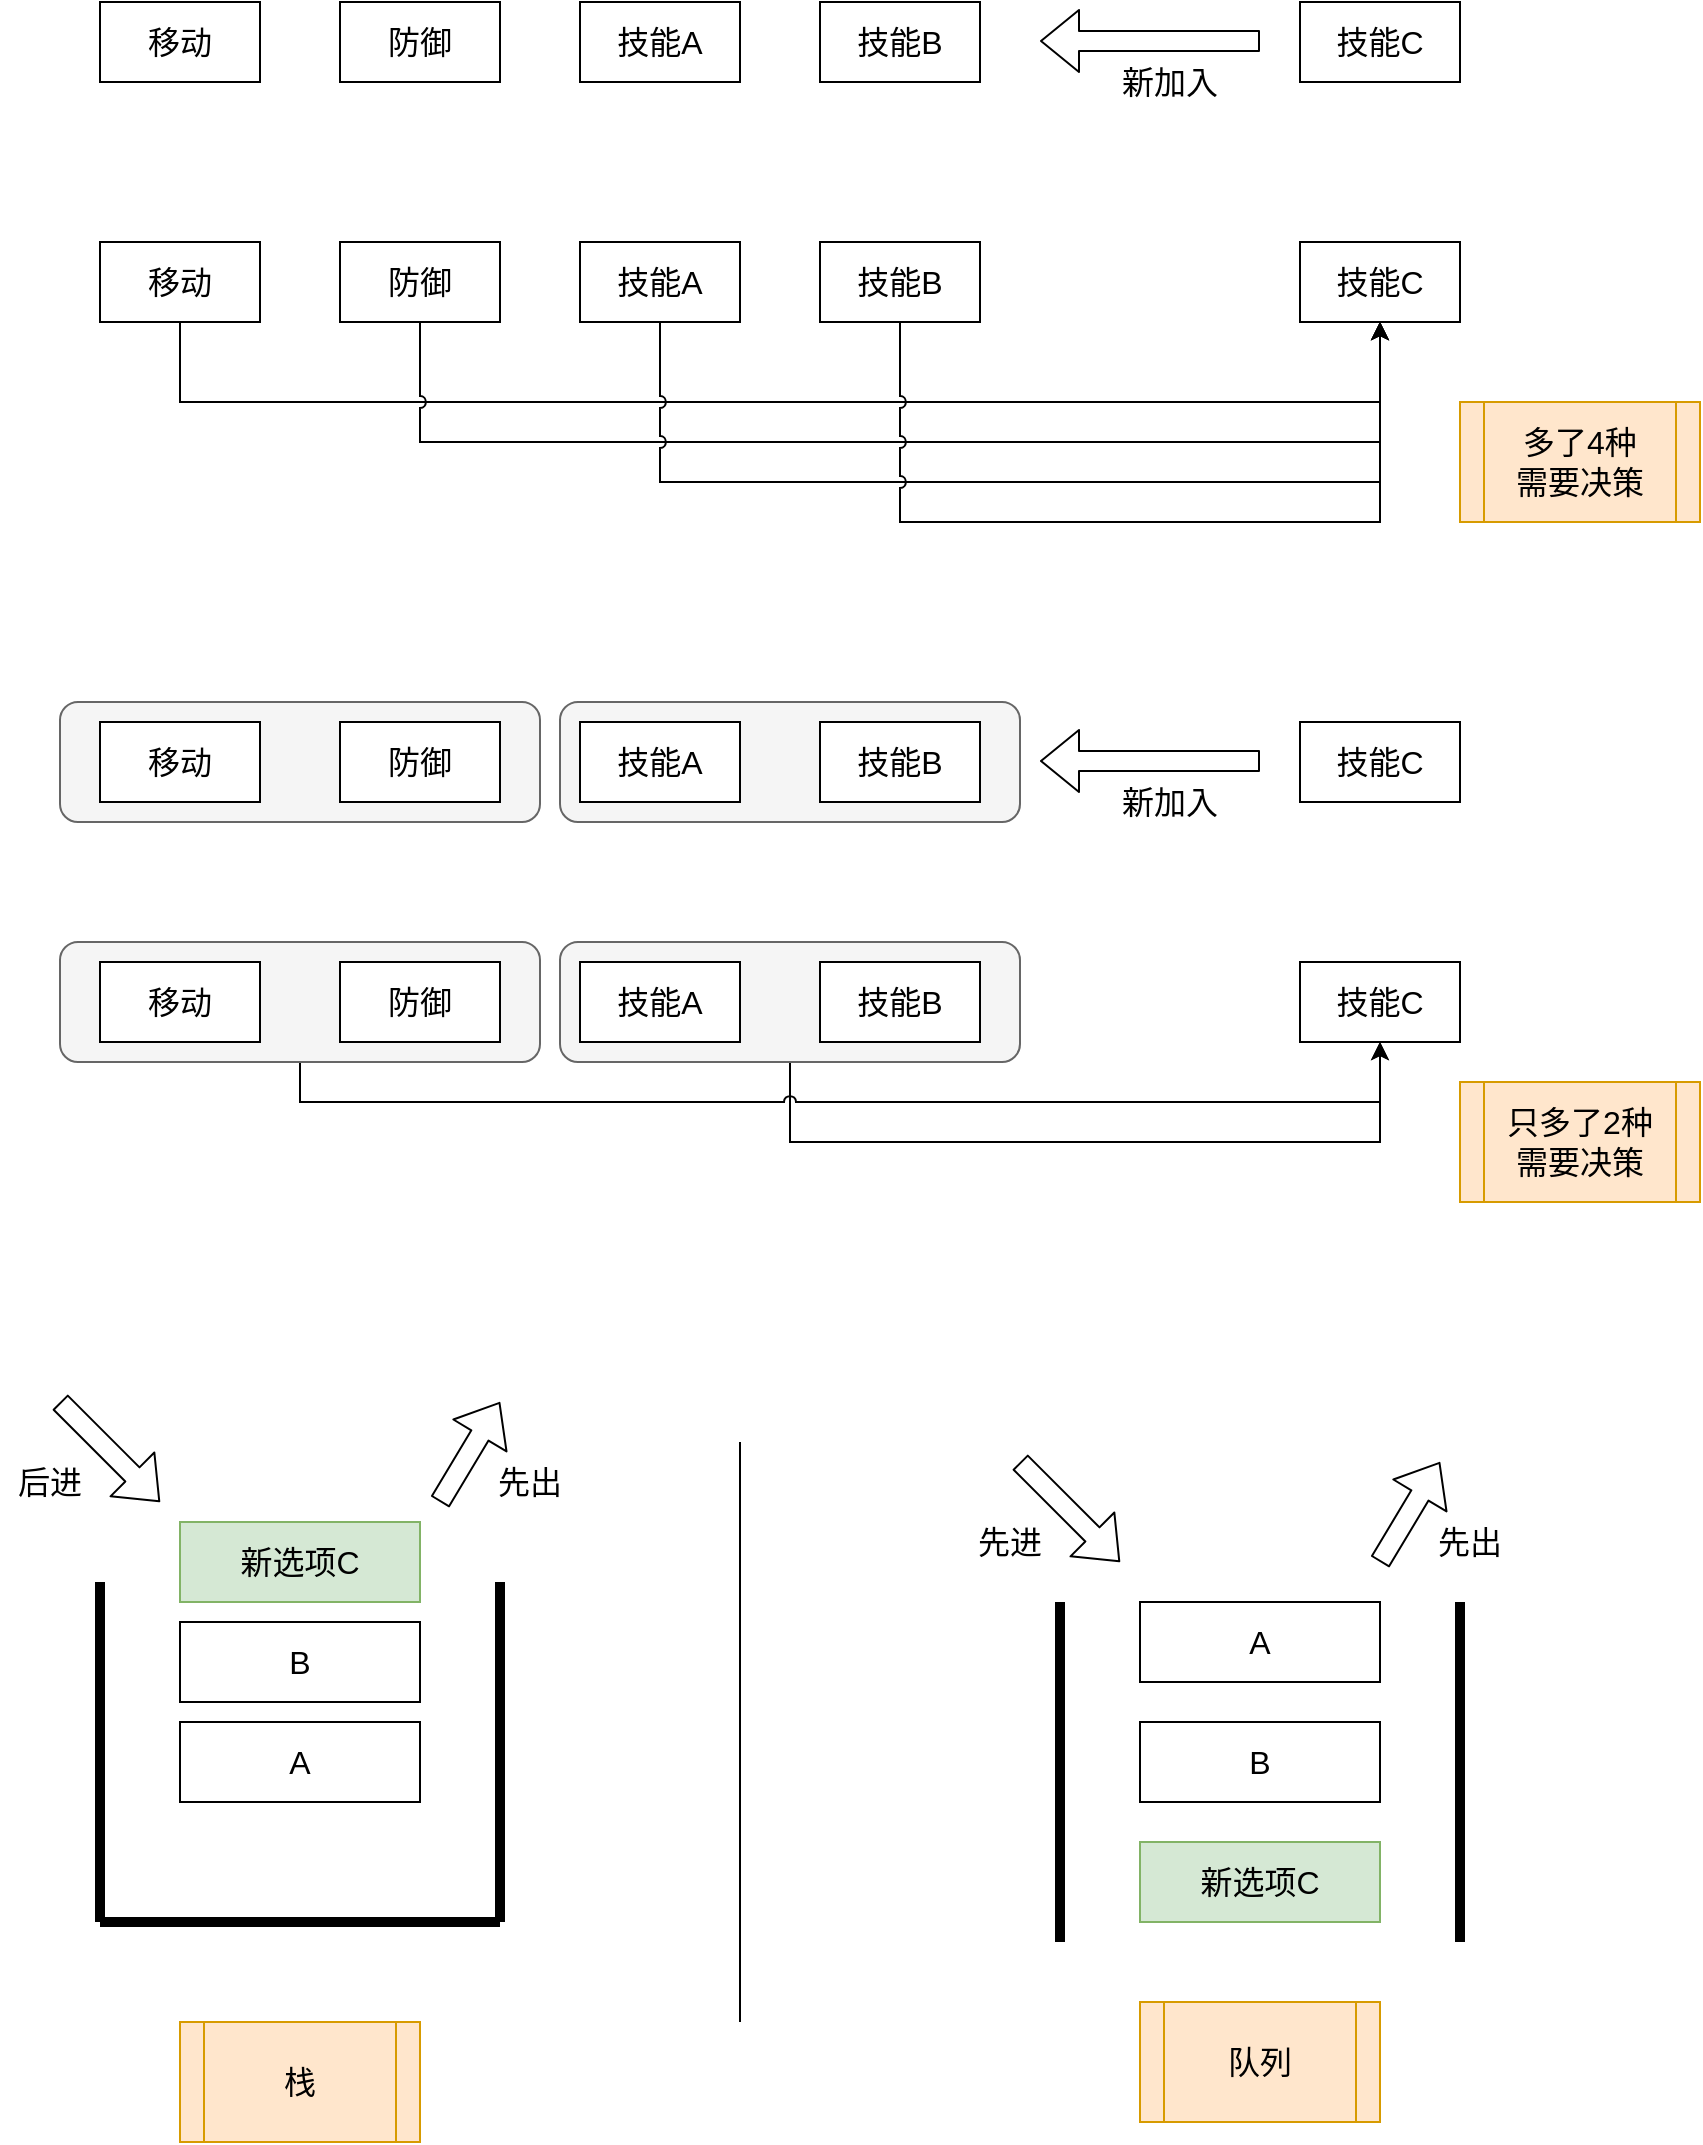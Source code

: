 <mxfile version="15.2.7" type="device"><diagram id="1-2ACEy1DYfwMNyLRLpH" name="第 1 页"><mxGraphModel dx="1921" dy="1189" grid="1" gridSize="10" guides="1" tooltips="1" connect="1" arrows="1" fold="1" page="0" pageScale="1" pageWidth="1600" pageHeight="900" math="0" shadow="0"><root><mxCell id="0"/><mxCell id="1" parent="0"/><mxCell id="Vtt4ZSthcHsYdzRU8xnY-23" style="edgeStyle=orthogonalEdgeStyle;rounded=0;orthogonalLoop=1;jettySize=auto;html=1;exitX=0.5;exitY=1;exitDx=0;exitDy=0;entryX=0.5;entryY=1;entryDx=0;entryDy=0;jumpStyle=arc;fontSize=16;" edge="1" parent="1" source="Vtt4ZSthcHsYdzRU8xnY-21" target="Vtt4ZSthcHsYdzRU8xnY-16"><mxGeometry relative="1" as="geometry"><Array as="points"><mxPoint x="585" y="770"/><mxPoint x="880" y="770"/></Array></mxGeometry></mxCell><mxCell id="Vtt4ZSthcHsYdzRU8xnY-21" value="" style="rounded=1;whiteSpace=wrap;html=1;fillColor=#f5f5f5;strokeColor=#666666;fontColor=#333333;fontSize=16;" vertex="1" parent="1"><mxGeometry x="470" y="670" width="230" height="60" as="geometry"/></mxCell><mxCell id="Vtt4ZSthcHsYdzRU8xnY-22" style="edgeStyle=orthogonalEdgeStyle;rounded=0;orthogonalLoop=1;jettySize=auto;html=1;exitX=0.5;exitY=1;exitDx=0;exitDy=0;entryX=0.5;entryY=1;entryDx=0;entryDy=0;jumpStyle=arc;fontSize=16;" edge="1" parent="1" source="Vtt4ZSthcHsYdzRU8xnY-20" target="Vtt4ZSthcHsYdzRU8xnY-16"><mxGeometry relative="1" as="geometry"/></mxCell><mxCell id="Vtt4ZSthcHsYdzRU8xnY-20" value="" style="rounded=1;whiteSpace=wrap;html=1;fillColor=#f5f5f5;strokeColor=#666666;fontColor=#333333;fontSize=16;" vertex="1" parent="1"><mxGeometry x="220" y="670" width="240" height="60" as="geometry"/></mxCell><mxCell id="Vtt4ZSthcHsYdzRU8xnY-19" value="" style="rounded=1;whiteSpace=wrap;html=1;fillColor=#f5f5f5;strokeColor=#666666;fontColor=#333333;fontSize=16;" vertex="1" parent="1"><mxGeometry x="470" y="550" width="230" height="60" as="geometry"/></mxCell><mxCell id="Vtt4ZSthcHsYdzRU8xnY-18" value="" style="rounded=1;whiteSpace=wrap;html=1;fillColor=#f5f5f5;strokeColor=#666666;fontColor=#333333;fontSize=16;" vertex="1" parent="1"><mxGeometry x="220" y="550" width="240" height="60" as="geometry"/></mxCell><mxCell id="5MTt7jYOTVnq4fT-95j9-1" value="移动" style="rounded=0;whiteSpace=wrap;html=1;fontSize=16;" parent="1" vertex="1"><mxGeometry x="240" y="200" width="80" height="40" as="geometry"/></mxCell><mxCell id="5MTt7jYOTVnq4fT-95j9-2" value="防御" style="rounded=0;whiteSpace=wrap;html=1;fontSize=16;" parent="1" vertex="1"><mxGeometry x="360" y="200" width="80" height="40" as="geometry"/></mxCell><mxCell id="5MTt7jYOTVnq4fT-95j9-3" value="技能A" style="rounded=0;whiteSpace=wrap;html=1;fontSize=16;" parent="1" vertex="1"><mxGeometry x="480" y="200" width="80" height="40" as="geometry"/></mxCell><mxCell id="5MTt7jYOTVnq4fT-95j9-4" value="技能B" style="rounded=0;whiteSpace=wrap;html=1;fontSize=16;" parent="1" vertex="1"><mxGeometry x="600" y="200" width="80" height="40" as="geometry"/></mxCell><mxCell id="5MTt7jYOTVnq4fT-95j9-6" value="技能C" style="rounded=0;whiteSpace=wrap;html=1;fontSize=16;" parent="1" vertex="1"><mxGeometry x="840" y="200" width="80" height="40" as="geometry"/></mxCell><mxCell id="5MTt7jYOTVnq4fT-95j9-7" value="" style="shape=flexArrow;endArrow=classic;html=1;fontSize=16;" parent="1" edge="1"><mxGeometry width="50" height="50" relative="1" as="geometry"><mxPoint x="820" y="219.5" as="sourcePoint"/><mxPoint x="710" y="219.5" as="targetPoint"/></mxGeometry></mxCell><mxCell id="5MTt7jYOTVnq4fT-95j9-8" value="新加入" style="text;html=1;strokeColor=none;fillColor=none;align=center;verticalAlign=middle;whiteSpace=wrap;rounded=0;fontSize=16;" parent="1" vertex="1"><mxGeometry x="750" y="230" width="50" height="20" as="geometry"/></mxCell><mxCell id="5MTt7jYOTVnq4fT-95j9-17" style="edgeStyle=orthogonalEdgeStyle;rounded=0;orthogonalLoop=1;jettySize=auto;html=1;exitX=0.5;exitY=1;exitDx=0;exitDy=0;entryX=0.5;entryY=1;entryDx=0;entryDy=0;jumpStyle=arc;fontSize=16;" parent="1" source="5MTt7jYOTVnq4fT-95j9-9" target="5MTt7jYOTVnq4fT-95j9-13" edge="1"><mxGeometry relative="1" as="geometry"><Array as="points"><mxPoint x="280" y="400"/><mxPoint x="880" y="400"/></Array></mxGeometry></mxCell><mxCell id="5MTt7jYOTVnq4fT-95j9-9" value="移动" style="rounded=0;whiteSpace=wrap;html=1;fontSize=16;" parent="1" vertex="1"><mxGeometry x="240" y="320" width="80" height="40" as="geometry"/></mxCell><mxCell id="5MTt7jYOTVnq4fT-95j9-18" style="edgeStyle=orthogonalEdgeStyle;rounded=0;orthogonalLoop=1;jettySize=auto;html=1;exitX=0.5;exitY=1;exitDx=0;exitDy=0;entryX=0.5;entryY=1;entryDx=0;entryDy=0;jumpStyle=arc;fontSize=16;" parent="1" source="5MTt7jYOTVnq4fT-95j9-10" target="5MTt7jYOTVnq4fT-95j9-13" edge="1"><mxGeometry relative="1" as="geometry"><Array as="points"><mxPoint x="400" y="420"/><mxPoint x="880" y="420"/></Array></mxGeometry></mxCell><mxCell id="5MTt7jYOTVnq4fT-95j9-10" value="防御" style="rounded=0;whiteSpace=wrap;html=1;fontSize=16;" parent="1" vertex="1"><mxGeometry x="360" y="320" width="80" height="40" as="geometry"/></mxCell><mxCell id="5MTt7jYOTVnq4fT-95j9-19" style="edgeStyle=orthogonalEdgeStyle;rounded=0;orthogonalLoop=1;jettySize=auto;html=1;exitX=0.5;exitY=1;exitDx=0;exitDy=0;entryX=0.5;entryY=1;entryDx=0;entryDy=0;jumpStyle=arc;fontSize=16;" parent="1" source="5MTt7jYOTVnq4fT-95j9-11" target="5MTt7jYOTVnq4fT-95j9-13" edge="1"><mxGeometry relative="1" as="geometry"><Array as="points"><mxPoint x="520" y="440"/><mxPoint x="880" y="440"/></Array></mxGeometry></mxCell><mxCell id="5MTt7jYOTVnq4fT-95j9-11" value="技能A" style="rounded=0;whiteSpace=wrap;html=1;fontSize=16;" parent="1" vertex="1"><mxGeometry x="480" y="320" width="80" height="40" as="geometry"/></mxCell><mxCell id="5MTt7jYOTVnq4fT-95j9-20" style="edgeStyle=orthogonalEdgeStyle;rounded=0;orthogonalLoop=1;jettySize=auto;html=1;exitX=0.5;exitY=1;exitDx=0;exitDy=0;jumpStyle=arc;entryX=0.5;entryY=1;entryDx=0;entryDy=0;fontSize=16;" parent="1" source="5MTt7jYOTVnq4fT-95j9-12" target="5MTt7jYOTVnq4fT-95j9-13" edge="1"><mxGeometry relative="1" as="geometry"><mxPoint x="880" y="370" as="targetPoint"/><Array as="points"><mxPoint x="640" y="460"/><mxPoint x="880" y="460"/></Array></mxGeometry></mxCell><mxCell id="5MTt7jYOTVnq4fT-95j9-12" value="技能B" style="rounded=0;whiteSpace=wrap;html=1;fontSize=16;" parent="1" vertex="1"><mxGeometry x="600" y="320" width="80" height="40" as="geometry"/></mxCell><mxCell id="5MTt7jYOTVnq4fT-95j9-13" value="技能C" style="rounded=0;whiteSpace=wrap;html=1;fontSize=16;" parent="1" vertex="1"><mxGeometry x="840" y="320" width="80" height="40" as="geometry"/></mxCell><mxCell id="5MTt7jYOTVnq4fT-95j9-21" value="多了4种&lt;br style=&quot;font-size: 16px;&quot;&gt;需要决策" style="shape=process;whiteSpace=wrap;html=1;backgroundOutline=1;fillColor=#ffe6cc;strokeColor=#d79b00;fontSize=16;" parent="1" vertex="1"><mxGeometry x="920" y="400" width="120" height="60" as="geometry"/></mxCell><mxCell id="Vtt4ZSthcHsYdzRU8xnY-1" value="移动" style="rounded=0;whiteSpace=wrap;html=1;fontSize=16;" vertex="1" parent="1"><mxGeometry x="240" y="560" width="80" height="40" as="geometry"/></mxCell><mxCell id="Vtt4ZSthcHsYdzRU8xnY-2" value="防御" style="rounded=0;whiteSpace=wrap;html=1;fontSize=16;" vertex="1" parent="1"><mxGeometry x="360" y="560" width="80" height="40" as="geometry"/></mxCell><mxCell id="Vtt4ZSthcHsYdzRU8xnY-3" value="技能A" style="rounded=0;whiteSpace=wrap;html=1;fontSize=16;" vertex="1" parent="1"><mxGeometry x="480" y="560" width="80" height="40" as="geometry"/></mxCell><mxCell id="Vtt4ZSthcHsYdzRU8xnY-4" value="技能B" style="rounded=0;whiteSpace=wrap;html=1;fontSize=16;" vertex="1" parent="1"><mxGeometry x="600" y="560" width="80" height="40" as="geometry"/></mxCell><mxCell id="Vtt4ZSthcHsYdzRU8xnY-5" value="技能C" style="rounded=0;whiteSpace=wrap;html=1;fontSize=16;" vertex="1" parent="1"><mxGeometry x="840" y="560" width="80" height="40" as="geometry"/></mxCell><mxCell id="Vtt4ZSthcHsYdzRU8xnY-6" value="" style="shape=flexArrow;endArrow=classic;html=1;fontSize=16;" edge="1" parent="1"><mxGeometry width="50" height="50" relative="1" as="geometry"><mxPoint x="820" y="579.5" as="sourcePoint"/><mxPoint x="710" y="579.5" as="targetPoint"/></mxGeometry></mxCell><mxCell id="Vtt4ZSthcHsYdzRU8xnY-7" value="新加入" style="text;html=1;strokeColor=none;fillColor=none;align=center;verticalAlign=middle;whiteSpace=wrap;rounded=0;fontSize=16;" vertex="1" parent="1"><mxGeometry x="750" y="590" width="50" height="20" as="geometry"/></mxCell><mxCell id="Vtt4ZSthcHsYdzRU8xnY-9" value="移动" style="rounded=0;whiteSpace=wrap;html=1;fontSize=16;" vertex="1" parent="1"><mxGeometry x="240" y="680" width="80" height="40" as="geometry"/></mxCell><mxCell id="Vtt4ZSthcHsYdzRU8xnY-11" value="防御" style="rounded=0;whiteSpace=wrap;html=1;fontSize=16;" vertex="1" parent="1"><mxGeometry x="360" y="680" width="80" height="40" as="geometry"/></mxCell><mxCell id="Vtt4ZSthcHsYdzRU8xnY-13" value="技能A" style="rounded=0;whiteSpace=wrap;html=1;fontSize=16;" vertex="1" parent="1"><mxGeometry x="480" y="680" width="80" height="40" as="geometry"/></mxCell><mxCell id="Vtt4ZSthcHsYdzRU8xnY-15" value="技能B" style="rounded=0;whiteSpace=wrap;html=1;fontSize=16;" vertex="1" parent="1"><mxGeometry x="600" y="680" width="80" height="40" as="geometry"/></mxCell><mxCell id="Vtt4ZSthcHsYdzRU8xnY-16" value="技能C" style="rounded=0;whiteSpace=wrap;html=1;fontSize=16;" vertex="1" parent="1"><mxGeometry x="840" y="680" width="80" height="40" as="geometry"/></mxCell><mxCell id="Vtt4ZSthcHsYdzRU8xnY-17" value="只多了2种&lt;br style=&quot;font-size: 16px;&quot;&gt;需要决策" style="shape=process;whiteSpace=wrap;html=1;backgroundOutline=1;fillColor=#ffe6cc;strokeColor=#d79b00;fontSize=16;" vertex="1" parent="1"><mxGeometry x="920" y="740" width="120" height="60" as="geometry"/></mxCell><mxCell id="Vtt4ZSthcHsYdzRU8xnY-26" value="" style="endArrow=none;html=1;fontSize=16;" edge="1" parent="1"><mxGeometry width="50" height="50" relative="1" as="geometry"><mxPoint x="560" y="1210" as="sourcePoint"/><mxPoint x="560" y="920" as="targetPoint"/></mxGeometry></mxCell><mxCell id="Vtt4ZSthcHsYdzRU8xnY-27" value="新选项C" style="rounded=0;whiteSpace=wrap;html=1;glass=0;fontSize=16;fillColor=#d5e8d4;strokeColor=#82b366;" vertex="1" parent="1"><mxGeometry x="280" y="960" width="120" height="40" as="geometry"/></mxCell><mxCell id="Vtt4ZSthcHsYdzRU8xnY-28" value="B" style="rounded=0;whiteSpace=wrap;html=1;glass=0;fontSize=16;fillColor=none;" vertex="1" parent="1"><mxGeometry x="280" y="1010" width="120" height="40" as="geometry"/></mxCell><mxCell id="Vtt4ZSthcHsYdzRU8xnY-29" value="A" style="rounded=0;whiteSpace=wrap;html=1;glass=0;fontSize=16;fillColor=none;" vertex="1" parent="1"><mxGeometry x="280" y="1060" width="120" height="40" as="geometry"/></mxCell><mxCell id="Vtt4ZSthcHsYdzRU8xnY-31" value="" style="shape=flexArrow;endArrow=classic;html=1;fontSize=16;" edge="1" parent="1"><mxGeometry width="50" height="50" relative="1" as="geometry"><mxPoint x="220" y="900" as="sourcePoint"/><mxPoint x="270" y="950" as="targetPoint"/></mxGeometry></mxCell><mxCell id="Vtt4ZSthcHsYdzRU8xnY-32" value="" style="shape=flexArrow;endArrow=classic;html=1;fontSize=16;" edge="1" parent="1"><mxGeometry width="50" height="50" relative="1" as="geometry"><mxPoint x="410" y="950" as="sourcePoint"/><mxPoint x="440" y="900" as="targetPoint"/></mxGeometry></mxCell><mxCell id="Vtt4ZSthcHsYdzRU8xnY-33" value="后进" style="text;html=1;strokeColor=none;fillColor=none;align=center;verticalAlign=middle;whiteSpace=wrap;rounded=0;fontSize=16;" vertex="1" parent="1"><mxGeometry x="190" y="930" width="50" height="20" as="geometry"/></mxCell><mxCell id="Vtt4ZSthcHsYdzRU8xnY-34" value="先出" style="text;html=1;strokeColor=none;fillColor=none;align=center;verticalAlign=middle;whiteSpace=wrap;rounded=0;fontSize=16;" vertex="1" parent="1"><mxGeometry x="430" y="930" width="50" height="20" as="geometry"/></mxCell><mxCell id="Vtt4ZSthcHsYdzRU8xnY-35" value="" style="endArrow=none;html=1;fontSize=16;strokeWidth=5;" edge="1" parent="1"><mxGeometry width="50" height="50" relative="1" as="geometry"><mxPoint x="240" y="1160" as="sourcePoint"/><mxPoint x="240" y="990" as="targetPoint"/></mxGeometry></mxCell><mxCell id="Vtt4ZSthcHsYdzRU8xnY-36" value="" style="endArrow=none;html=1;fontSize=16;strokeWidth=5;" edge="1" parent="1"><mxGeometry width="50" height="50" relative="1" as="geometry"><mxPoint x="240" y="1160" as="sourcePoint"/><mxPoint x="440" y="1160" as="targetPoint"/></mxGeometry></mxCell><mxCell id="Vtt4ZSthcHsYdzRU8xnY-37" value="" style="endArrow=none;html=1;fontSize=16;strokeWidth=5;" edge="1" parent="1"><mxGeometry width="50" height="50" relative="1" as="geometry"><mxPoint x="440" y="1160" as="sourcePoint"/><mxPoint x="440" y="990" as="targetPoint"/></mxGeometry></mxCell><mxCell id="Vtt4ZSthcHsYdzRU8xnY-38" value="新选项C" style="rounded=0;whiteSpace=wrap;html=1;glass=0;fontSize=16;fillColor=#d5e8d4;strokeColor=#82b366;" vertex="1" parent="1"><mxGeometry x="760" y="1120" width="120" height="40" as="geometry"/></mxCell><mxCell id="Vtt4ZSthcHsYdzRU8xnY-39" value="B" style="rounded=0;whiteSpace=wrap;html=1;glass=0;fontSize=16;fillColor=none;" vertex="1" parent="1"><mxGeometry x="760" y="1060" width="120" height="40" as="geometry"/></mxCell><mxCell id="Vtt4ZSthcHsYdzRU8xnY-40" value="A" style="rounded=0;whiteSpace=wrap;html=1;glass=0;fontSize=16;fillColor=none;" vertex="1" parent="1"><mxGeometry x="760" y="1000" width="120" height="40" as="geometry"/></mxCell><mxCell id="Vtt4ZSthcHsYdzRU8xnY-41" value="" style="shape=flexArrow;endArrow=classic;html=1;fontSize=16;" edge="1" parent="1"><mxGeometry width="50" height="50" relative="1" as="geometry"><mxPoint x="700" y="930" as="sourcePoint"/><mxPoint x="750" y="980" as="targetPoint"/></mxGeometry></mxCell><mxCell id="Vtt4ZSthcHsYdzRU8xnY-42" value="" style="shape=flexArrow;endArrow=classic;html=1;fontSize=16;" edge="1" parent="1"><mxGeometry width="50" height="50" relative="1" as="geometry"><mxPoint x="880" y="980" as="sourcePoint"/><mxPoint x="910" y="930" as="targetPoint"/></mxGeometry></mxCell><mxCell id="Vtt4ZSthcHsYdzRU8xnY-43" value="先进" style="text;html=1;strokeColor=none;fillColor=none;align=center;verticalAlign=middle;whiteSpace=wrap;rounded=0;fontSize=16;" vertex="1" parent="1"><mxGeometry x="670" y="960" width="50" height="20" as="geometry"/></mxCell><mxCell id="Vtt4ZSthcHsYdzRU8xnY-44" value="先出" style="text;html=1;strokeColor=none;fillColor=none;align=center;verticalAlign=middle;whiteSpace=wrap;rounded=0;fontSize=16;" vertex="1" parent="1"><mxGeometry x="900" y="960" width="50" height="20" as="geometry"/></mxCell><mxCell id="Vtt4ZSthcHsYdzRU8xnY-45" value="" style="endArrow=none;html=1;fontSize=16;strokeWidth=5;" edge="1" parent="1"><mxGeometry width="50" height="50" relative="1" as="geometry"><mxPoint x="720" y="1170" as="sourcePoint"/><mxPoint x="720" y="1000" as="targetPoint"/></mxGeometry></mxCell><mxCell id="Vtt4ZSthcHsYdzRU8xnY-47" value="" style="endArrow=none;html=1;fontSize=16;strokeWidth=5;" edge="1" parent="1"><mxGeometry width="50" height="50" relative="1" as="geometry"><mxPoint x="920" y="1170" as="sourcePoint"/><mxPoint x="920" y="1000" as="targetPoint"/></mxGeometry></mxCell><mxCell id="Vtt4ZSthcHsYdzRU8xnY-48" value="栈" style="shape=process;whiteSpace=wrap;html=1;backgroundOutline=1;fillColor=#ffe6cc;strokeColor=#d79b00;fontSize=16;" vertex="1" parent="1"><mxGeometry x="280" y="1210" width="120" height="60" as="geometry"/></mxCell><mxCell id="Vtt4ZSthcHsYdzRU8xnY-49" value="队列" style="shape=process;whiteSpace=wrap;html=1;backgroundOutline=1;fillColor=#ffe6cc;strokeColor=#d79b00;fontSize=16;" vertex="1" parent="1"><mxGeometry x="760" y="1200" width="120" height="60" as="geometry"/></mxCell></root></mxGraphModel></diagram></mxfile>